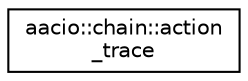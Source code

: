 digraph "Graphical Class Hierarchy"
{
  edge [fontname="Helvetica",fontsize="10",labelfontname="Helvetica",labelfontsize="10"];
  node [fontname="Helvetica",fontsize="10",shape=record];
  rankdir="LR";
  Node0 [label="aacio::chain::action\l_trace",height=0.2,width=0.4,color="black", fillcolor="white", style="filled",URL="$structaacio_1_1chain_1_1action__trace.html"];
}
